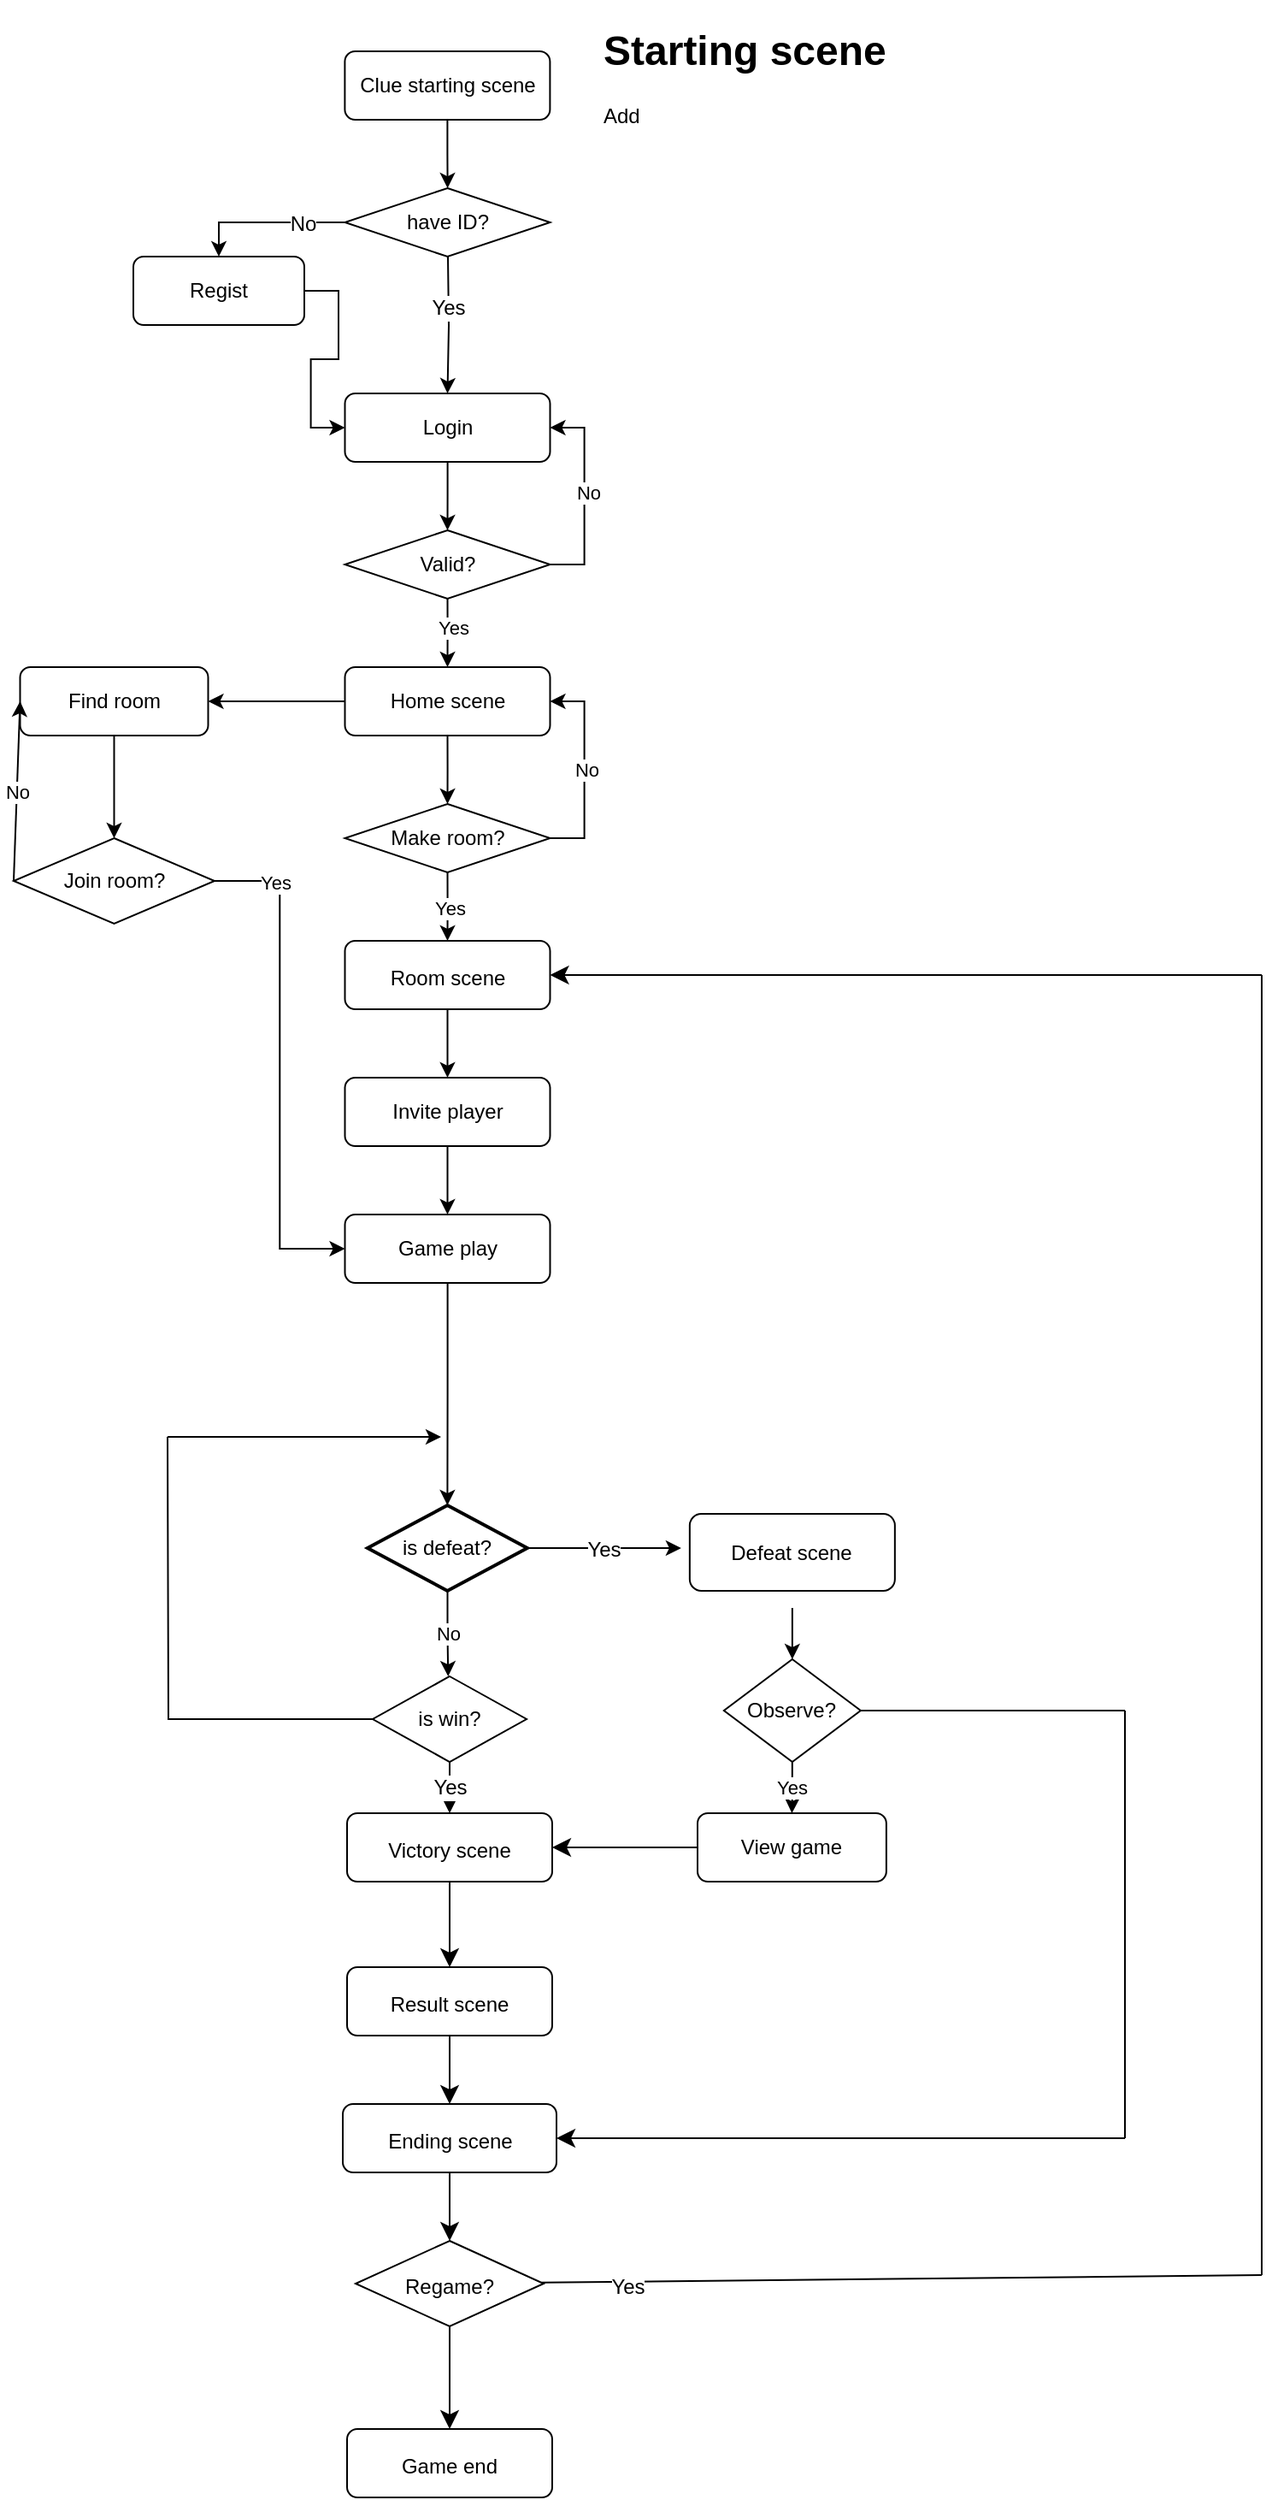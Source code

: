 <mxfile version="22.1.21" type="github">
  <diagram id="C5RBs43oDa-KdzZeNtuy" name="Page-1">
    <mxGraphModel dx="1204" dy="862" grid="1" gridSize="10" guides="1" tooltips="1" connect="1" arrows="1" fold="1" page="1" pageScale="1" pageWidth="827" pageHeight="1169" math="0" shadow="0">
      <root>
        <mxCell id="WIyWlLk6GJQsqaUBKTNV-0" />
        <mxCell id="WIyWlLk6GJQsqaUBKTNV-1" parent="WIyWlLk6GJQsqaUBKTNV-0" />
        <mxCell id="JwCSaX0RSoOB0MdqLCf4-31" style="edgeStyle=orthogonalEdgeStyle;rounded=0;orthogonalLoop=1;jettySize=auto;html=1;" parent="WIyWlLk6GJQsqaUBKTNV-1" source="WIyWlLk6GJQsqaUBKTNV-3" target="JwCSaX0RSoOB0MdqLCf4-32" edge="1">
          <mxGeometry relative="1" as="geometry">
            <mxPoint x="403.7" y="160" as="targetPoint" />
          </mxGeometry>
        </mxCell>
        <mxCell id="WIyWlLk6GJQsqaUBKTNV-3" value="Clue starting scene" style="rounded=1;whiteSpace=wrap;html=1;fontSize=12;glass=0;strokeWidth=1;shadow=0;" parent="WIyWlLk6GJQsqaUBKTNV-1" vertex="1">
          <mxGeometry x="343.7" y="80" width="120" height="40" as="geometry" />
        </mxCell>
        <mxCell id="3HpmYtwetIIkrx0pe5Fz-3" value="" style="edgeStyle=orthogonalEdgeStyle;rounded=0;orthogonalLoop=1;jettySize=auto;html=1;" parent="WIyWlLk6GJQsqaUBKTNV-1" source="3HpmYtwetIIkrx0pe5Fz-0" edge="1">
          <mxGeometry relative="1" as="geometry">
            <mxPoint x="403.75" y="360" as="targetPoint" />
          </mxGeometry>
        </mxCell>
        <mxCell id="3HpmYtwetIIkrx0pe5Fz-0" value="Login" style="rounded=1;whiteSpace=wrap;html=1;" parent="WIyWlLk6GJQsqaUBKTNV-1" vertex="1">
          <mxGeometry x="343.75" y="280" width="120" height="40" as="geometry" />
        </mxCell>
        <mxCell id="3HpmYtwetIIkrx0pe5Fz-1" style="edgeStyle=orthogonalEdgeStyle;rounded=0;orthogonalLoop=1;jettySize=auto;html=1;exitX=0.5;exitY=1;exitDx=0;exitDy=0;" parent="WIyWlLk6GJQsqaUBKTNV-1" source="3HpmYtwetIIkrx0pe5Fz-0" target="3HpmYtwetIIkrx0pe5Fz-0" edge="1">
          <mxGeometry relative="1" as="geometry" />
        </mxCell>
        <mxCell id="3HpmYtwetIIkrx0pe5Fz-13" style="edgeStyle=orthogonalEdgeStyle;rounded=0;orthogonalLoop=1;jettySize=auto;html=1;exitX=0.5;exitY=1;exitDx=0;exitDy=0;" parent="WIyWlLk6GJQsqaUBKTNV-1" source="3HpmYtwetIIkrx0pe5Fz-2" edge="1">
          <mxGeometry relative="1" as="geometry">
            <mxPoint x="403.75" y="520" as="targetPoint" />
          </mxGeometry>
        </mxCell>
        <mxCell id="JwCSaX0RSoOB0MdqLCf4-6" style="edgeStyle=orthogonalEdgeStyle;rounded=0;orthogonalLoop=1;jettySize=auto;html=1;" parent="WIyWlLk6GJQsqaUBKTNV-1" source="3HpmYtwetIIkrx0pe5Fz-2" edge="1">
          <mxGeometry relative="1" as="geometry">
            <mxPoint x="263.75" y="460" as="targetPoint" />
          </mxGeometry>
        </mxCell>
        <mxCell id="3HpmYtwetIIkrx0pe5Fz-2" value="Home scene" style="whiteSpace=wrap;html=1;rounded=1;" parent="WIyWlLk6GJQsqaUBKTNV-1" vertex="1">
          <mxGeometry x="343.75" y="440" width="120" height="40" as="geometry" />
        </mxCell>
        <mxCell id="3HpmYtwetIIkrx0pe5Fz-8" style="edgeStyle=orthogonalEdgeStyle;rounded=0;orthogonalLoop=1;jettySize=auto;html=1;exitX=0.5;exitY=1;exitDx=0;exitDy=0;entryX=0.5;entryY=0;entryDx=0;entryDy=0;" parent="WIyWlLk6GJQsqaUBKTNV-1" source="3HpmYtwetIIkrx0pe5Fz-7" target="3HpmYtwetIIkrx0pe5Fz-2" edge="1">
          <mxGeometry relative="1" as="geometry">
            <Array as="points">
              <mxPoint x="403.75" y="420" />
              <mxPoint x="403.75" y="420" />
            </Array>
          </mxGeometry>
        </mxCell>
        <mxCell id="3HpmYtwetIIkrx0pe5Fz-11" value="Yes" style="edgeLabel;html=1;align=center;verticalAlign=middle;resizable=0;points=[];" parent="3HpmYtwetIIkrx0pe5Fz-8" vertex="1" connectable="0">
          <mxGeometry x="-0.15" y="3" relative="1" as="geometry">
            <mxPoint as="offset" />
          </mxGeometry>
        </mxCell>
        <mxCell id="3HpmYtwetIIkrx0pe5Fz-9" style="edgeStyle=orthogonalEdgeStyle;rounded=0;orthogonalLoop=1;jettySize=auto;html=1;exitX=1;exitY=0.5;exitDx=0;exitDy=0;entryX=1;entryY=0.5;entryDx=0;entryDy=0;" parent="WIyWlLk6GJQsqaUBKTNV-1" source="3HpmYtwetIIkrx0pe5Fz-7" target="3HpmYtwetIIkrx0pe5Fz-0" edge="1">
          <mxGeometry relative="1" as="geometry">
            <mxPoint x="503.75" y="300" as="targetPoint" />
          </mxGeometry>
        </mxCell>
        <mxCell id="3HpmYtwetIIkrx0pe5Fz-12" value="No" style="edgeLabel;html=1;align=center;verticalAlign=middle;resizable=0;points=[];" parent="3HpmYtwetIIkrx0pe5Fz-9" vertex="1" connectable="0">
          <mxGeometry x="0.033" y="-2" relative="1" as="geometry">
            <mxPoint as="offset" />
          </mxGeometry>
        </mxCell>
        <mxCell id="3HpmYtwetIIkrx0pe5Fz-7" value="Valid?" style="rhombus;whiteSpace=wrap;html=1;" parent="WIyWlLk6GJQsqaUBKTNV-1" vertex="1">
          <mxGeometry x="343.75" y="360" width="120" height="40" as="geometry" />
        </mxCell>
        <mxCell id="3HpmYtwetIIkrx0pe5Fz-16" style="edgeStyle=orthogonalEdgeStyle;rounded=0;orthogonalLoop=1;jettySize=auto;html=1;exitX=1;exitY=0.5;exitDx=0;exitDy=0;entryX=1;entryY=0.5;entryDx=0;entryDy=0;" parent="WIyWlLk6GJQsqaUBKTNV-1" source="3HpmYtwetIIkrx0pe5Fz-15" target="3HpmYtwetIIkrx0pe5Fz-2" edge="1">
          <mxGeometry relative="1" as="geometry" />
        </mxCell>
        <mxCell id="3HpmYtwetIIkrx0pe5Fz-19" value="No" style="edgeLabel;html=1;align=center;verticalAlign=middle;resizable=0;points=[];" parent="3HpmYtwetIIkrx0pe5Fz-16" vertex="1" connectable="0">
          <mxGeometry y="-1" relative="1" as="geometry">
            <mxPoint as="offset" />
          </mxGeometry>
        </mxCell>
        <mxCell id="3HpmYtwetIIkrx0pe5Fz-17" style="edgeStyle=orthogonalEdgeStyle;rounded=0;orthogonalLoop=1;jettySize=auto;html=1;exitX=0.5;exitY=1;exitDx=0;exitDy=0;" parent="WIyWlLk6GJQsqaUBKTNV-1" source="3HpmYtwetIIkrx0pe5Fz-15" edge="1">
          <mxGeometry relative="1" as="geometry">
            <mxPoint x="403.75" y="600" as="targetPoint" />
          </mxGeometry>
        </mxCell>
        <mxCell id="3HpmYtwetIIkrx0pe5Fz-18" value="Yes" style="edgeLabel;html=1;align=center;verticalAlign=middle;resizable=0;points=[];" parent="3HpmYtwetIIkrx0pe5Fz-17" vertex="1" connectable="0">
          <mxGeometry x="0.062" relative="1" as="geometry">
            <mxPoint as="offset" />
          </mxGeometry>
        </mxCell>
        <mxCell id="3HpmYtwetIIkrx0pe5Fz-15" value="Make room?" style="rhombus;whiteSpace=wrap;html=1;" parent="WIyWlLk6GJQsqaUBKTNV-1" vertex="1">
          <mxGeometry x="343.75" y="520" width="120" height="40" as="geometry" />
        </mxCell>
        <mxCell id="JwCSaX0RSoOB0MdqLCf4-1" style="edgeStyle=orthogonalEdgeStyle;rounded=0;orthogonalLoop=1;jettySize=auto;html=1;entryX=0.5;entryY=0;entryDx=0;entryDy=0;" parent="WIyWlLk6GJQsqaUBKTNV-1" source="ZR01JRABGJdEw6RTcn_Y-5" target="JwCSaX0RSoOB0MdqLCf4-0" edge="1">
          <mxGeometry relative="1" as="geometry" />
        </mxCell>
        <mxCell id="ZR01JRABGJdEw6RTcn_Y-5" value="&lt;font style=&quot;font-size: 12px;&quot;&gt;Room scene&lt;/font&gt;" style="rounded=1;whiteSpace=wrap;html=1;fontSize=16;" parent="WIyWlLk6GJQsqaUBKTNV-1" vertex="1">
          <mxGeometry x="343.75" y="600" width="120" height="40" as="geometry" />
        </mxCell>
        <mxCell id="JwCSaX0RSoOB0MdqLCf4-3" value="" style="edgeStyle=orthogonalEdgeStyle;rounded=0;orthogonalLoop=1;jettySize=auto;html=1;" parent="WIyWlLk6GJQsqaUBKTNV-1" source="JwCSaX0RSoOB0MdqLCf4-0" target="JwCSaX0RSoOB0MdqLCf4-2" edge="1">
          <mxGeometry relative="1" as="geometry" />
        </mxCell>
        <mxCell id="JwCSaX0RSoOB0MdqLCf4-0" value="Invite player" style="rounded=1;whiteSpace=wrap;html=1;" parent="WIyWlLk6GJQsqaUBKTNV-1" vertex="1">
          <mxGeometry x="343.75" y="680" width="120" height="40" as="geometry" />
        </mxCell>
        <mxCell id="JwCSaX0RSoOB0MdqLCf4-2" value="Game play" style="rounded=1;whiteSpace=wrap;html=1;" parent="WIyWlLk6GJQsqaUBKTNV-1" vertex="1">
          <mxGeometry x="343.75" y="760" width="120" height="40" as="geometry" />
        </mxCell>
        <mxCell id="JwCSaX0RSoOB0MdqLCf4-22" style="edgeStyle=orthogonalEdgeStyle;rounded=0;orthogonalLoop=1;jettySize=auto;html=1;entryX=0.5;entryY=0;entryDx=0;entryDy=0;" parent="WIyWlLk6GJQsqaUBKTNV-1" source="JwCSaX0RSoOB0MdqLCf4-7" target="JwCSaX0RSoOB0MdqLCf4-8" edge="1">
          <mxGeometry relative="1" as="geometry" />
        </mxCell>
        <mxCell id="JwCSaX0RSoOB0MdqLCf4-7" value="Find room" style="rounded=1;whiteSpace=wrap;html=1;" parent="WIyWlLk6GJQsqaUBKTNV-1" vertex="1">
          <mxGeometry x="153.75" y="440" width="110" height="40" as="geometry" />
        </mxCell>
        <mxCell id="JwCSaX0RSoOB0MdqLCf4-24" style="edgeStyle=orthogonalEdgeStyle;rounded=0;orthogonalLoop=1;jettySize=auto;html=1;entryX=0;entryY=0.5;entryDx=0;entryDy=0;" parent="WIyWlLk6GJQsqaUBKTNV-1" source="JwCSaX0RSoOB0MdqLCf4-8" target="JwCSaX0RSoOB0MdqLCf4-2" edge="1">
          <mxGeometry relative="1" as="geometry" />
        </mxCell>
        <mxCell id="JwCSaX0RSoOB0MdqLCf4-28" value="Yes" style="edgeLabel;html=1;align=center;verticalAlign=middle;resizable=0;points=[];" parent="JwCSaX0RSoOB0MdqLCf4-24" vertex="1" connectable="0">
          <mxGeometry x="-0.758" y="-1" relative="1" as="geometry">
            <mxPoint as="offset" />
          </mxGeometry>
        </mxCell>
        <mxCell id="JwCSaX0RSoOB0MdqLCf4-8" value="Join room?" style="rhombus;whiteSpace=wrap;html=1;" parent="WIyWlLk6GJQsqaUBKTNV-1" vertex="1">
          <mxGeometry x="150" y="540" width="117.5" height="50" as="geometry" />
        </mxCell>
        <mxCell id="JwCSaX0RSoOB0MdqLCf4-26" value="" style="endArrow=classic;html=1;rounded=0;exitX=0;exitY=0.5;exitDx=0;exitDy=0;entryX=0;entryY=0.5;entryDx=0;entryDy=0;" parent="WIyWlLk6GJQsqaUBKTNV-1" source="JwCSaX0RSoOB0MdqLCf4-8" target="JwCSaX0RSoOB0MdqLCf4-7" edge="1">
          <mxGeometry relative="1" as="geometry">
            <mxPoint x="43.75" y="470" as="sourcePoint" />
            <mxPoint x="149.75" y="470" as="targetPoint" />
          </mxGeometry>
        </mxCell>
        <mxCell id="JwCSaX0RSoOB0MdqLCf4-27" value="No" style="edgeLabel;resizable=0;html=1;align=center;verticalAlign=middle;" parent="JwCSaX0RSoOB0MdqLCf4-26" connectable="0" vertex="1">
          <mxGeometry relative="1" as="geometry" />
        </mxCell>
        <mxCell id="JwCSaX0RSoOB0MdqLCf4-29" value="&lt;h1&gt;Starting scene&lt;/h1&gt;&lt;p&gt;Add&amp;nbsp;&lt;/p&gt;" style="text;html=1;strokeColor=none;fillColor=none;spacing=5;spacingTop=-20;whiteSpace=wrap;overflow=hidden;rounded=0;" parent="WIyWlLk6GJQsqaUBKTNV-1" vertex="1">
          <mxGeometry x="490" y="60" width="360" height="90" as="geometry" />
        </mxCell>
        <mxCell id="JwCSaX0RSoOB0MdqLCf4-34" style="edgeStyle=orthogonalEdgeStyle;rounded=0;orthogonalLoop=1;jettySize=auto;html=1;entryX=0.5;entryY=0;entryDx=0;entryDy=0;" parent="WIyWlLk6GJQsqaUBKTNV-1" target="3HpmYtwetIIkrx0pe5Fz-0" edge="1">
          <mxGeometry relative="1" as="geometry">
            <mxPoint x="404" y="200" as="sourcePoint" />
          </mxGeometry>
        </mxCell>
        <mxCell id="JwCSaX0RSoOB0MdqLCf4-35" value="&lt;font style=&quot;font-size: 12px;&quot;&gt;Yes&lt;/font&gt;" style="edgeLabel;html=1;align=center;verticalAlign=middle;resizable=0;points=[];" parent="JwCSaX0RSoOB0MdqLCf4-34" vertex="1" connectable="0">
          <mxGeometry x="-0.263" y="-1" relative="1" as="geometry">
            <mxPoint as="offset" />
          </mxGeometry>
        </mxCell>
        <mxCell id="JwCSaX0RSoOB0MdqLCf4-41" style="edgeStyle=orthogonalEdgeStyle;rounded=0;orthogonalLoop=1;jettySize=auto;html=1;entryX=0.5;entryY=0;entryDx=0;entryDy=0;" parent="WIyWlLk6GJQsqaUBKTNV-1" source="JwCSaX0RSoOB0MdqLCf4-32" target="JwCSaX0RSoOB0MdqLCf4-38" edge="1">
          <mxGeometry relative="1" as="geometry" />
        </mxCell>
        <mxCell id="JwCSaX0RSoOB0MdqLCf4-42" value="&lt;font style=&quot;font-size: 12px;&quot;&gt;No&lt;/font&gt;" style="edgeLabel;html=1;align=center;verticalAlign=middle;resizable=0;points=[];" parent="JwCSaX0RSoOB0MdqLCf4-41" vertex="1" connectable="0">
          <mxGeometry x="-0.451" y="1" relative="1" as="geometry">
            <mxPoint as="offset" />
          </mxGeometry>
        </mxCell>
        <mxCell id="JwCSaX0RSoOB0MdqLCf4-32" value="have ID?" style="rhombus;whiteSpace=wrap;html=1;" parent="WIyWlLk6GJQsqaUBKTNV-1" vertex="1">
          <mxGeometry x="343.75" y="160" width="120" height="40" as="geometry" />
        </mxCell>
        <mxCell id="JwCSaX0RSoOB0MdqLCf4-43" style="edgeStyle=orthogonalEdgeStyle;rounded=0;orthogonalLoop=1;jettySize=auto;html=1;entryX=0;entryY=0.5;entryDx=0;entryDy=0;" parent="WIyWlLk6GJQsqaUBKTNV-1" source="JwCSaX0RSoOB0MdqLCf4-38" target="3HpmYtwetIIkrx0pe5Fz-0" edge="1">
          <mxGeometry relative="1" as="geometry" />
        </mxCell>
        <mxCell id="JwCSaX0RSoOB0MdqLCf4-38" value="Regist" style="rounded=1;whiteSpace=wrap;html=1;" parent="WIyWlLk6GJQsqaUBKTNV-1" vertex="1">
          <mxGeometry x="220" y="200" width="100" height="40" as="geometry" />
        </mxCell>
        <mxCell id="JwCSaX0RSoOB0MdqLCf4-51" value="No" style="edgeStyle=orthogonalEdgeStyle;rounded=0;orthogonalLoop=1;jettySize=auto;html=1;" parent="WIyWlLk6GJQsqaUBKTNV-1" source="JwCSaX0RSoOB0MdqLCf4-47" edge="1">
          <mxGeometry relative="1" as="geometry">
            <mxPoint x="404.135" y="1030" as="targetPoint" />
          </mxGeometry>
        </mxCell>
        <mxCell id="JwCSaX0RSoOB0MdqLCf4-57" value="&lt;font style=&quot;font-size: 12px;&quot;&gt;Yes&lt;/font&gt;" style="edgeStyle=orthogonalEdgeStyle;rounded=0;orthogonalLoop=1;jettySize=auto;html=1;entryX=0;entryY=0.5;entryDx=0;entryDy=0;" parent="WIyWlLk6GJQsqaUBKTNV-1" source="JwCSaX0RSoOB0MdqLCf4-47" edge="1">
          <mxGeometry relative="1" as="geometry">
            <mxPoint x="540.43" y="955" as="targetPoint" />
          </mxGeometry>
        </mxCell>
        <mxCell id="JwCSaX0RSoOB0MdqLCf4-47" value="is defeat?" style="strokeWidth=2;html=1;shape=mxgraph.flowchart.decision;whiteSpace=wrap;" parent="WIyWlLk6GJQsqaUBKTNV-1" vertex="1">
          <mxGeometry x="356.97" y="930" width="93.46" height="50" as="geometry" />
        </mxCell>
        <mxCell id="JwCSaX0RSoOB0MdqLCf4-63" style="edgeStyle=orthogonalEdgeStyle;rounded=0;orthogonalLoop=1;jettySize=auto;html=1;entryX=0.5;entryY=0;entryDx=0;entryDy=0;" parent="WIyWlLk6GJQsqaUBKTNV-1" target="JwCSaX0RSoOB0MdqLCf4-62" edge="1">
          <mxGeometry relative="1" as="geometry">
            <mxPoint x="605.43" y="990" as="sourcePoint" />
          </mxGeometry>
        </mxCell>
        <mxCell id="JwCSaX0RSoOB0MdqLCf4-67" value="Yes" style="edgeStyle=orthogonalEdgeStyle;rounded=0;orthogonalLoop=1;jettySize=auto;html=1;entryX=0.5;entryY=0;entryDx=0;entryDy=0;" parent="WIyWlLk6GJQsqaUBKTNV-1" source="JwCSaX0RSoOB0MdqLCf4-62" target="JwCSaX0RSoOB0MdqLCf4-66" edge="1">
          <mxGeometry relative="1" as="geometry" />
        </mxCell>
        <mxCell id="Gx720E7wN7_lt2PWXB4A-12" style="edgeStyle=none;curved=1;rounded=0;orthogonalLoop=1;jettySize=auto;html=1;fontSize=12;startSize=8;endSize=8;startArrow=none;startFill=0;endArrow=none;endFill=0;" edge="1" parent="WIyWlLk6GJQsqaUBKTNV-1" source="JwCSaX0RSoOB0MdqLCf4-62">
          <mxGeometry relative="1" as="geometry">
            <mxPoint x="800" y="1050" as="targetPoint" />
          </mxGeometry>
        </mxCell>
        <mxCell id="JwCSaX0RSoOB0MdqLCf4-62" value="Observe?" style="rhombus;whiteSpace=wrap;html=1;" parent="WIyWlLk6GJQsqaUBKTNV-1" vertex="1">
          <mxGeometry x="565.43" y="1020" width="80" height="60" as="geometry" />
        </mxCell>
        <mxCell id="Gx720E7wN7_lt2PWXB4A-4" style="edgeStyle=none;curved=1;rounded=0;orthogonalLoop=1;jettySize=auto;html=1;fontSize=12;startSize=8;endSize=8;entryX=1;entryY=0.5;entryDx=0;entryDy=0;" edge="1" parent="WIyWlLk6GJQsqaUBKTNV-1" source="JwCSaX0RSoOB0MdqLCf4-66" target="Gx720E7wN7_lt2PWXB4A-0">
          <mxGeometry relative="1" as="geometry">
            <mxPoint x="500" y="1130" as="targetPoint" />
          </mxGeometry>
        </mxCell>
        <mxCell id="JwCSaX0RSoOB0MdqLCf4-66" value="View game" style="rounded=1;whiteSpace=wrap;html=1;" parent="WIyWlLk6GJQsqaUBKTNV-1" vertex="1">
          <mxGeometry x="550" y="1110" width="110.43" height="40" as="geometry" />
        </mxCell>
        <mxCell id="JwCSaX0RSoOB0MdqLCf4-69" value="Defeat scene" style="rounded=1;whiteSpace=wrap;html=1;" parent="WIyWlLk6GJQsqaUBKTNV-1" vertex="1">
          <mxGeometry x="545.43" y="935" width="120" height="45" as="geometry" />
        </mxCell>
        <mxCell id="JwCSaX0RSoOB0MdqLCf4-76" style="edgeStyle=orthogonalEdgeStyle;rounded=0;orthogonalLoop=1;jettySize=auto;html=1;entryX=0.5;entryY=0;entryDx=0;entryDy=0;entryPerimeter=0;" parent="WIyWlLk6GJQsqaUBKTNV-1" source="JwCSaX0RSoOB0MdqLCf4-2" target="JwCSaX0RSoOB0MdqLCf4-47" edge="1">
          <mxGeometry relative="1" as="geometry" />
        </mxCell>
        <mxCell id="JwCSaX0RSoOB0MdqLCf4-81" style="edgeStyle=orthogonalEdgeStyle;rounded=0;orthogonalLoop=1;jettySize=auto;html=1;exitX=0;exitY=0.5;exitDx=0;exitDy=0;endArrow=none;endFill=0;" parent="WIyWlLk6GJQsqaUBKTNV-1" source="JwCSaX0RSoOB0MdqLCf4-78" edge="1">
          <mxGeometry relative="1" as="geometry">
            <mxPoint x="240" y="890" as="targetPoint" />
          </mxGeometry>
        </mxCell>
        <mxCell id="Gx720E7wN7_lt2PWXB4A-1" value="Yes" style="edgeStyle=none;curved=1;rounded=0;orthogonalLoop=1;jettySize=auto;html=1;entryX=0.5;entryY=0;entryDx=0;entryDy=0;fontSize=12;startSize=8;endSize=8;" edge="1" parent="WIyWlLk6GJQsqaUBKTNV-1" source="JwCSaX0RSoOB0MdqLCf4-78" target="Gx720E7wN7_lt2PWXB4A-0">
          <mxGeometry relative="1" as="geometry" />
        </mxCell>
        <mxCell id="JwCSaX0RSoOB0MdqLCf4-78" value="is win?" style="rhombus;whiteSpace=wrap;html=1;" parent="WIyWlLk6GJQsqaUBKTNV-1" vertex="1">
          <mxGeometry x="360" y="1030" width="90" height="50" as="geometry" />
        </mxCell>
        <mxCell id="JwCSaX0RSoOB0MdqLCf4-82" value="" style="endArrow=classic;html=1;rounded=0;" parent="WIyWlLk6GJQsqaUBKTNV-1" edge="1">
          <mxGeometry width="50" height="50" relative="1" as="geometry">
            <mxPoint x="240" y="890" as="sourcePoint" />
            <mxPoint x="400" y="890" as="targetPoint" />
          </mxGeometry>
        </mxCell>
        <mxCell id="Gx720E7wN7_lt2PWXB4A-9" style="edgeStyle=none;curved=1;rounded=0;orthogonalLoop=1;jettySize=auto;html=1;entryX=0.5;entryY=0;entryDx=0;entryDy=0;fontSize=12;startSize=8;endSize=8;" edge="1" parent="WIyWlLk6GJQsqaUBKTNV-1" source="Gx720E7wN7_lt2PWXB4A-0" target="Gx720E7wN7_lt2PWXB4A-3">
          <mxGeometry relative="1" as="geometry" />
        </mxCell>
        <mxCell id="Gx720E7wN7_lt2PWXB4A-0" value="&lt;font style=&quot;font-size: 12px;&quot;&gt;Victory scene&lt;/font&gt;" style="rounded=1;whiteSpace=wrap;html=1;fontSize=16;" vertex="1" parent="WIyWlLk6GJQsqaUBKTNV-1">
          <mxGeometry x="345" y="1110" width="120" height="40" as="geometry" />
        </mxCell>
        <mxCell id="Gx720E7wN7_lt2PWXB4A-11" style="edgeStyle=none;curved=1;rounded=0;orthogonalLoop=1;jettySize=auto;html=1;entryX=0.5;entryY=0;entryDx=0;entryDy=0;fontSize=12;startSize=8;endSize=8;" edge="1" parent="WIyWlLk6GJQsqaUBKTNV-1" source="Gx720E7wN7_lt2PWXB4A-3" target="Gx720E7wN7_lt2PWXB4A-10">
          <mxGeometry relative="1" as="geometry" />
        </mxCell>
        <mxCell id="Gx720E7wN7_lt2PWXB4A-3" value="&lt;font style=&quot;font-size: 12px;&quot;&gt;Result scene&lt;/font&gt;" style="rounded=1;whiteSpace=wrap;html=1;fontSize=16;" vertex="1" parent="WIyWlLk6GJQsqaUBKTNV-1">
          <mxGeometry x="345" y="1200" width="120" height="40" as="geometry" />
        </mxCell>
        <mxCell id="Gx720E7wN7_lt2PWXB4A-17" style="edgeStyle=none;curved=1;rounded=0;orthogonalLoop=1;jettySize=auto;html=1;entryX=0.5;entryY=0;entryDx=0;entryDy=0;fontSize=12;startSize=8;endSize=8;" edge="1" parent="WIyWlLk6GJQsqaUBKTNV-1" source="Gx720E7wN7_lt2PWXB4A-10" target="Gx720E7wN7_lt2PWXB4A-16">
          <mxGeometry relative="1" as="geometry" />
        </mxCell>
        <mxCell id="Gx720E7wN7_lt2PWXB4A-10" value="&lt;font style=&quot;font-size: 12px;&quot;&gt;Ending scene&lt;/font&gt;" style="rounded=1;whiteSpace=wrap;html=1;fontSize=16;" vertex="1" parent="WIyWlLk6GJQsqaUBKTNV-1">
          <mxGeometry x="342.5" y="1280" width="125" height="40" as="geometry" />
        </mxCell>
        <mxCell id="Gx720E7wN7_lt2PWXB4A-13" value="" style="endArrow=classic;html=1;rounded=0;fontSize=12;startSize=8;endSize=8;curved=1;entryX=1;entryY=0.5;entryDx=0;entryDy=0;" edge="1" parent="WIyWlLk6GJQsqaUBKTNV-1" target="Gx720E7wN7_lt2PWXB4A-10">
          <mxGeometry width="50" height="50" relative="1" as="geometry">
            <mxPoint x="800" y="1300" as="sourcePoint" />
            <mxPoint x="740" y="1300" as="targetPoint" />
          </mxGeometry>
        </mxCell>
        <mxCell id="Gx720E7wN7_lt2PWXB4A-20" style="edgeStyle=none;curved=1;rounded=0;orthogonalLoop=1;jettySize=auto;html=1;fontSize=12;startSize=8;endSize=8;endArrow=none;endFill=0;" edge="1" parent="WIyWlLk6GJQsqaUBKTNV-1" source="Gx720E7wN7_lt2PWXB4A-16">
          <mxGeometry relative="1" as="geometry">
            <mxPoint x="880" y="1380" as="targetPoint" />
          </mxGeometry>
        </mxCell>
        <mxCell id="Gx720E7wN7_lt2PWXB4A-25" value="&lt;font style=&quot;font-size: 12px;&quot;&gt;Yes&lt;/font&gt;" style="edgeLabel;html=1;align=center;verticalAlign=middle;resizable=0;points=[];fontSize=16;" vertex="1" connectable="0" parent="Gx720E7wN7_lt2PWXB4A-20">
          <mxGeometry x="-0.762" y="-3" relative="1" as="geometry">
            <mxPoint y="-2" as="offset" />
          </mxGeometry>
        </mxCell>
        <mxCell id="Gx720E7wN7_lt2PWXB4A-27" style="edgeStyle=none;curved=1;rounded=0;orthogonalLoop=1;jettySize=auto;html=1;fontSize=12;startSize=8;endSize=8;entryX=0.5;entryY=0;entryDx=0;entryDy=0;" edge="1" parent="WIyWlLk6GJQsqaUBKTNV-1" source="Gx720E7wN7_lt2PWXB4A-16" target="Gx720E7wN7_lt2PWXB4A-26">
          <mxGeometry relative="1" as="geometry">
            <mxPoint x="405" y="1460" as="targetPoint" />
          </mxGeometry>
        </mxCell>
        <mxCell id="Gx720E7wN7_lt2PWXB4A-16" value="&lt;font style=&quot;font-size: 12px;&quot;&gt;Regame?&lt;/font&gt;" style="rhombus;whiteSpace=wrap;html=1;fontSize=16;" vertex="1" parent="WIyWlLk6GJQsqaUBKTNV-1">
          <mxGeometry x="350" y="1360" width="110" height="50" as="geometry" />
        </mxCell>
        <mxCell id="Gx720E7wN7_lt2PWXB4A-22" value="" style="endArrow=none;html=1;rounded=0;fontSize=12;startSize=8;endSize=8;curved=1;endFill=0;" edge="1" parent="WIyWlLk6GJQsqaUBKTNV-1">
          <mxGeometry width="50" height="50" relative="1" as="geometry">
            <mxPoint x="880" y="1380" as="sourcePoint" />
            <mxPoint x="880" y="620" as="targetPoint" />
          </mxGeometry>
        </mxCell>
        <mxCell id="Gx720E7wN7_lt2PWXB4A-23" value="" style="endArrow=classic;html=1;rounded=0;fontSize=12;startSize=8;endSize=8;curved=1;entryX=1;entryY=0.5;entryDx=0;entryDy=0;" edge="1" parent="WIyWlLk6GJQsqaUBKTNV-1" target="ZR01JRABGJdEw6RTcn_Y-5">
          <mxGeometry width="50" height="50" relative="1" as="geometry">
            <mxPoint x="880" y="620" as="sourcePoint" />
            <mxPoint x="790" y="580" as="targetPoint" />
          </mxGeometry>
        </mxCell>
        <mxCell id="Gx720E7wN7_lt2PWXB4A-24" value="" style="endArrow=none;html=1;rounded=0;fontSize=12;startSize=8;endSize=8;curved=1;" edge="1" parent="WIyWlLk6GJQsqaUBKTNV-1">
          <mxGeometry width="50" height="50" relative="1" as="geometry">
            <mxPoint x="800" y="1300" as="sourcePoint" />
            <mxPoint x="800" y="1050" as="targetPoint" />
          </mxGeometry>
        </mxCell>
        <mxCell id="Gx720E7wN7_lt2PWXB4A-26" value="&lt;font style=&quot;font-size: 12px;&quot;&gt;Game end&lt;/font&gt;" style="rounded=1;whiteSpace=wrap;html=1;fontSize=16;" vertex="1" parent="WIyWlLk6GJQsqaUBKTNV-1">
          <mxGeometry x="345" y="1470" width="120" height="40" as="geometry" />
        </mxCell>
      </root>
    </mxGraphModel>
  </diagram>
</mxfile>
